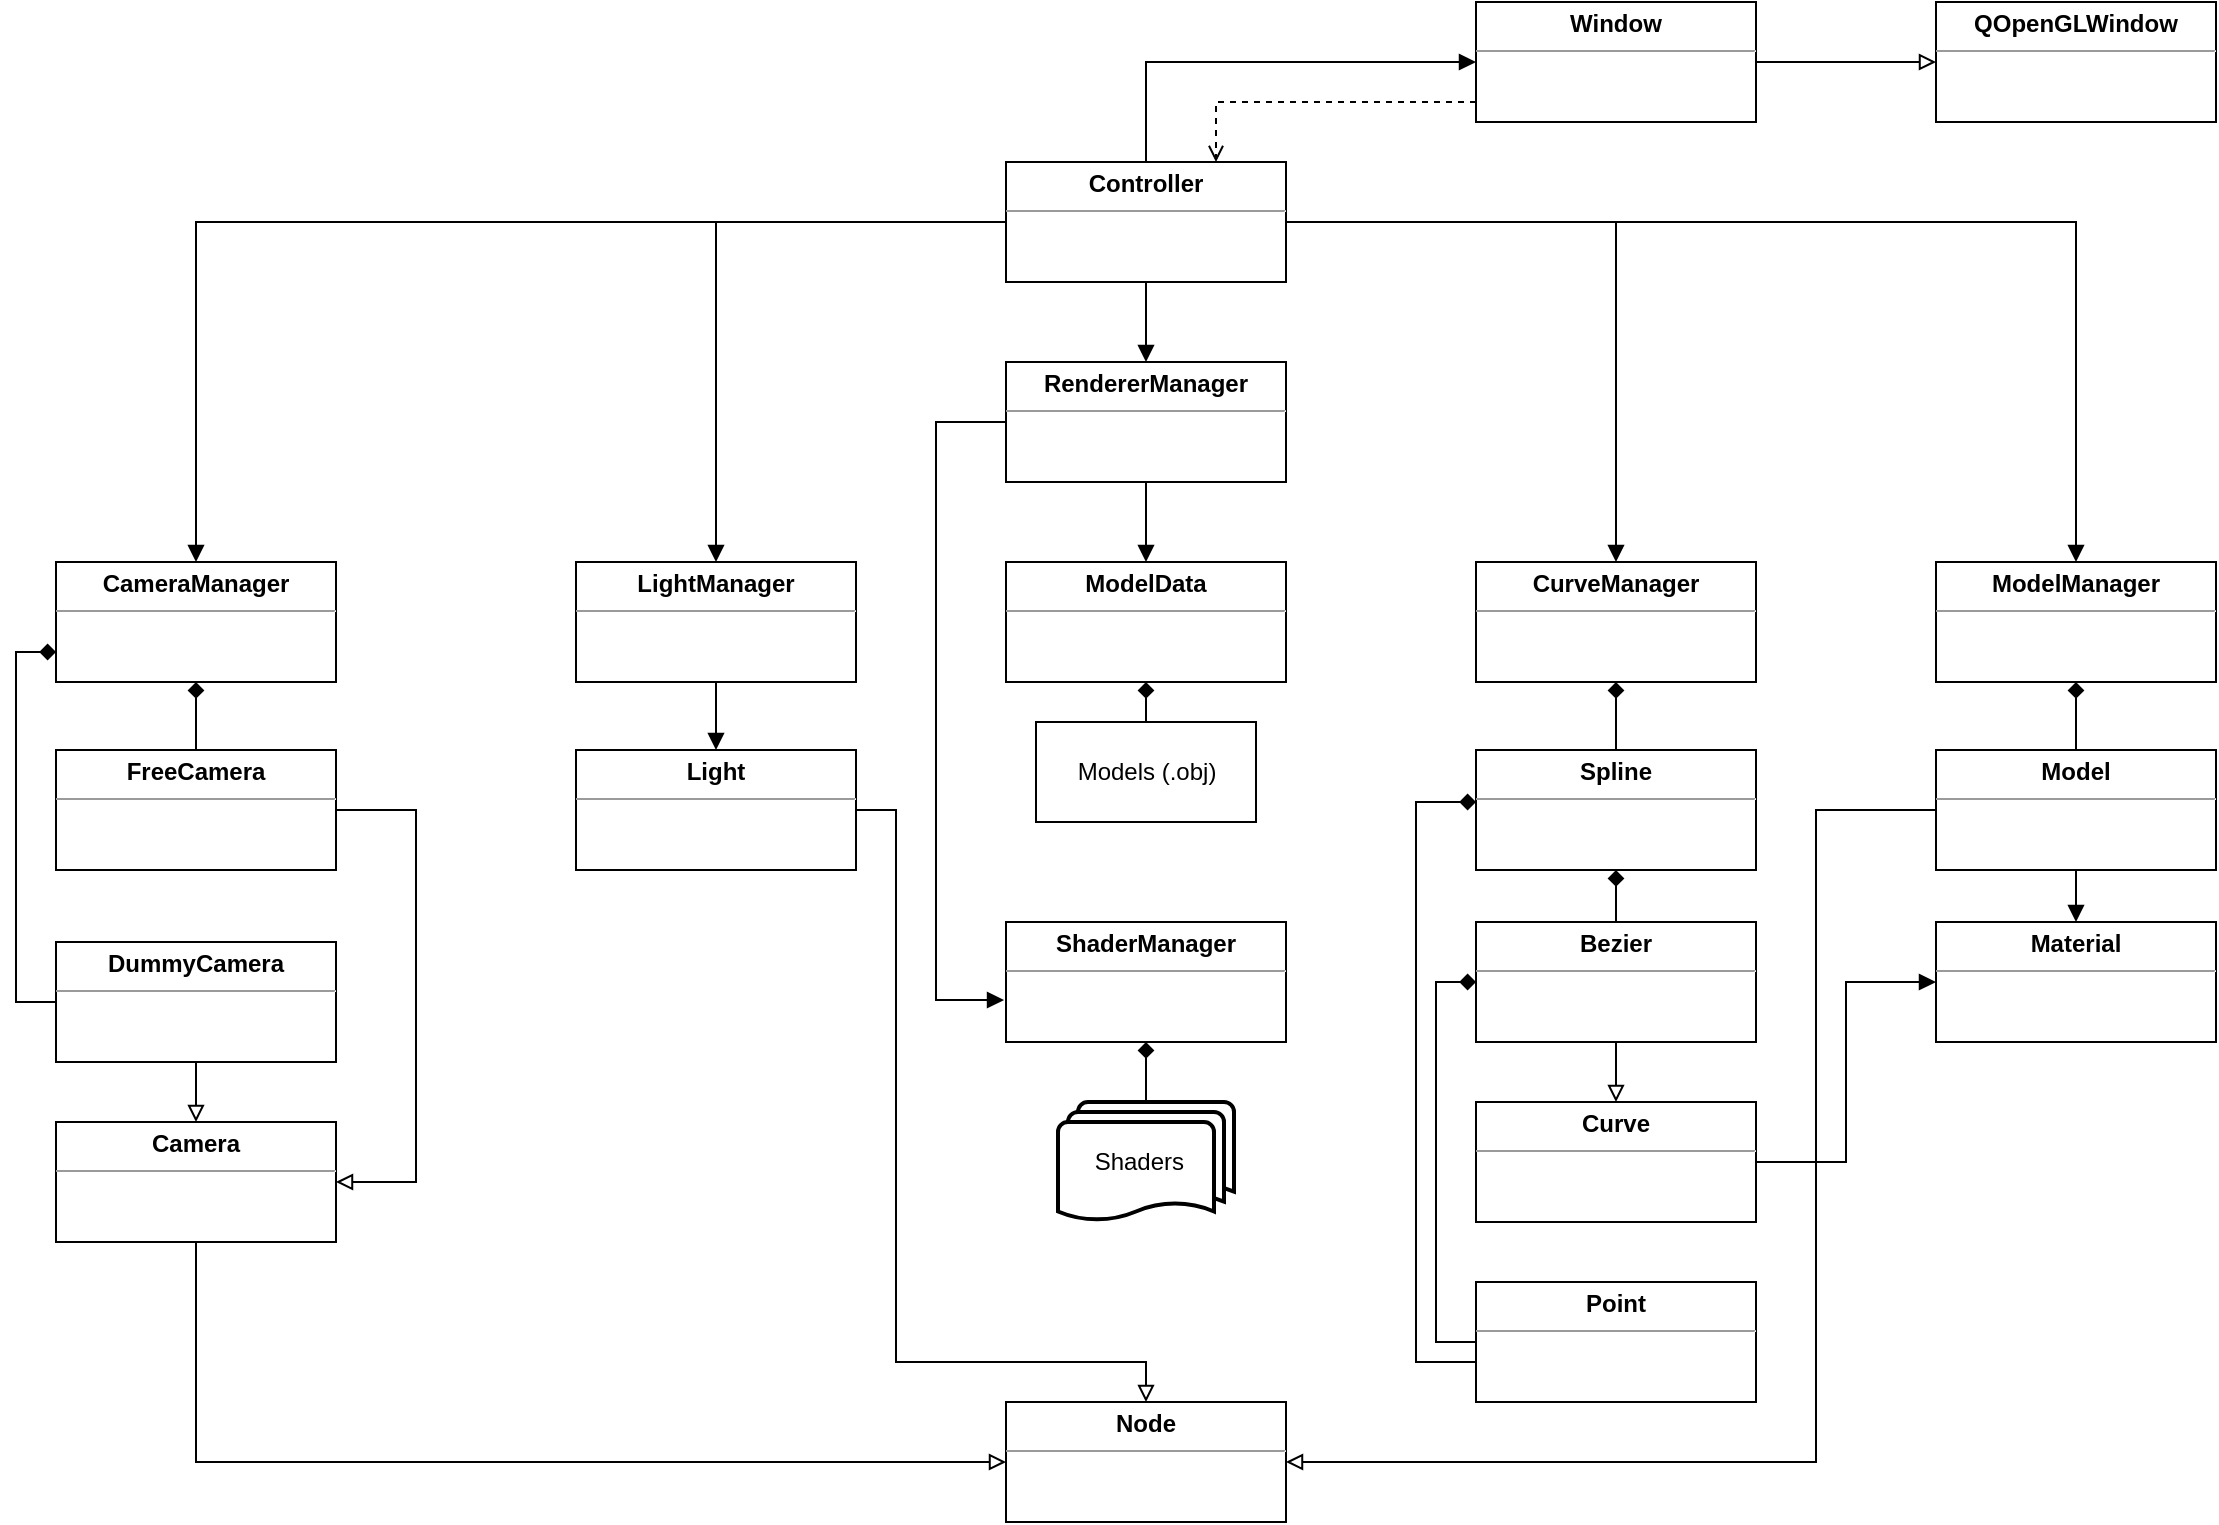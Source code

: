<mxfile version="20.2.3" type="device"><diagram id="GM99jx9wQHRKzTfztgIq" name="Page-1"><mxGraphModel dx="2031" dy="996" grid="1" gridSize="10" guides="1" tooltips="1" connect="1" arrows="1" fold="1" page="1" pageScale="1" pageWidth="1169" pageHeight="827" background="#FFFFFF" math="0" shadow="0"><root><mxCell id="0"/><mxCell id="1" parent="0"/><mxCell id="d109WHA6oSPCBUzABsdB-7" style="edgeStyle=orthogonalEdgeStyle;rounded=0;orthogonalLoop=1;jettySize=auto;html=1;endArrow=block;endFill=1;" parent="1" source="d109WHA6oSPCBUzABsdB-4" edge="1"><mxGeometry relative="1" as="geometry"><mxPoint x="750" y="70" as="targetPoint"/><Array as="points"><mxPoint x="710" y="70"/><mxPoint x="710" y="70"/></Array></mxGeometry></mxCell><mxCell id="d109WHA6oSPCBUzABsdB-23" style="edgeStyle=orthogonalEdgeStyle;rounded=0;orthogonalLoop=1;jettySize=auto;html=1;entryX=0.5;entryY=0;entryDx=0;entryDy=0;endArrow=block;endFill=1;" parent="1" source="d109WHA6oSPCBUzABsdB-4" target="d109WHA6oSPCBUzABsdB-18" edge="1"><mxGeometry relative="1" as="geometry"/></mxCell><mxCell id="d109WHA6oSPCBUzABsdB-24" style="edgeStyle=orthogonalEdgeStyle;rounded=0;orthogonalLoop=1;jettySize=auto;html=1;endArrow=block;endFill=1;" parent="1" source="d109WHA6oSPCBUzABsdB-4" target="d109WHA6oSPCBUzABsdB-14" edge="1"><mxGeometry relative="1" as="geometry"/></mxCell><mxCell id="d109WHA6oSPCBUzABsdB-25" style="edgeStyle=orthogonalEdgeStyle;rounded=0;orthogonalLoop=1;jettySize=auto;html=1;entryX=0.5;entryY=0;entryDx=0;entryDy=0;endArrow=block;endFill=1;" parent="1" source="d109WHA6oSPCBUzABsdB-4" target="d109WHA6oSPCBUzABsdB-13" edge="1"><mxGeometry relative="1" as="geometry"/></mxCell><mxCell id="d109WHA6oSPCBUzABsdB-28" style="edgeStyle=orthogonalEdgeStyle;rounded=0;orthogonalLoop=1;jettySize=auto;html=1;entryX=0.5;entryY=0;entryDx=0;entryDy=0;endArrow=block;endFill=1;" parent="1" source="d109WHA6oSPCBUzABsdB-4" target="d109WHA6oSPCBUzABsdB-16" edge="1"><mxGeometry relative="1" as="geometry"/></mxCell><mxCell id="d109WHA6oSPCBUzABsdB-29" style="edgeStyle=orthogonalEdgeStyle;rounded=0;orthogonalLoop=1;jettySize=auto;html=1;endArrow=block;endFill=1;" parent="1" source="d109WHA6oSPCBUzABsdB-4" target="d109WHA6oSPCBUzABsdB-15" edge="1"><mxGeometry relative="1" as="geometry"/></mxCell><mxCell id="d109WHA6oSPCBUzABsdB-4" value="&lt;p style=&quot;margin:0px;margin-top:4px;text-align:center;&quot;&gt;&lt;b&gt;Controller&lt;/b&gt;&lt;/p&gt;&lt;hr size=&quot;1&quot;&gt;&lt;div style=&quot;height:2px;&quot;&gt;&lt;/div&gt;" style="verticalAlign=top;align=left;overflow=fill;fontSize=12;fontFamily=Helvetica;html=1;rounded=0;" parent="1" vertex="1"><mxGeometry x="515" y="120" width="140" height="60" as="geometry"/></mxCell><mxCell id="d109WHA6oSPCBUzABsdB-8" style="edgeStyle=orthogonalEdgeStyle;rounded=0;orthogonalLoop=1;jettySize=auto;html=1;entryX=0;entryY=0.5;entryDx=0;entryDy=0;endArrow=block;endFill=0;" parent="1" source="d109WHA6oSPCBUzABsdB-5" target="d109WHA6oSPCBUzABsdB-6" edge="1"><mxGeometry relative="1" as="geometry"/></mxCell><mxCell id="d109WHA6oSPCBUzABsdB-27" style="edgeStyle=orthogonalEdgeStyle;rounded=0;orthogonalLoop=1;jettySize=auto;html=1;entryX=0.75;entryY=0;entryDx=0;entryDy=0;endArrow=open;endFill=0;dashed=1;" parent="1" source="d109WHA6oSPCBUzABsdB-5" target="d109WHA6oSPCBUzABsdB-4" edge="1"><mxGeometry relative="1" as="geometry"><Array as="points"><mxPoint x="620" y="90"/></Array></mxGeometry></mxCell><mxCell id="d109WHA6oSPCBUzABsdB-5" value="&lt;p style=&quot;margin:0px;margin-top:4px;text-align:center;&quot;&gt;&lt;b&gt;Window&lt;/b&gt;&lt;/p&gt;&lt;hr size=&quot;1&quot;&gt;&lt;div style=&quot;height:2px;&quot;&gt;&lt;/div&gt;" style="verticalAlign=top;align=left;overflow=fill;fontSize=12;fontFamily=Helvetica;html=1;rounded=0;" parent="1" vertex="1"><mxGeometry x="750" y="40" width="140" height="60" as="geometry"/></mxCell><mxCell id="d109WHA6oSPCBUzABsdB-6" value="&lt;p style=&quot;margin:0px;margin-top:4px;text-align:center;&quot;&gt;&lt;b&gt;QOpenGLWindow&lt;/b&gt;&lt;br&gt;&lt;/p&gt;&lt;hr size=&quot;1&quot;&gt;&lt;div style=&quot;height:2px;&quot;&gt;&lt;/div&gt;" style="verticalAlign=top;align=left;overflow=fill;fontSize=12;fontFamily=Helvetica;html=1;rounded=0;" parent="1" vertex="1"><mxGeometry x="980" y="40" width="140" height="60" as="geometry"/></mxCell><mxCell id="d109WHA6oSPCBUzABsdB-13" value="&lt;p style=&quot;margin:0px;margin-top:4px;text-align:center;&quot;&gt;&lt;b&gt;CameraManager&lt;/b&gt;&lt;/p&gt;&lt;hr size=&quot;1&quot;&gt;&lt;div style=&quot;height:2px;&quot;&gt;&lt;/div&gt;" style="verticalAlign=top;align=left;overflow=fill;fontSize=12;fontFamily=Helvetica;html=1;rounded=0;" parent="1" vertex="1"><mxGeometry x="40" y="320" width="140" height="60" as="geometry"/></mxCell><mxCell id="d109WHA6oSPCBUzABsdB-45" value="" style="edgeStyle=orthogonalEdgeStyle;rounded=0;orthogonalLoop=1;jettySize=auto;html=1;endArrow=block;endFill=1;" parent="1" source="d109WHA6oSPCBUzABsdB-14" target="d109WHA6oSPCBUzABsdB-42" edge="1"><mxGeometry relative="1" as="geometry"/></mxCell><mxCell id="d109WHA6oSPCBUzABsdB-14" value="&lt;p style=&quot;margin:0px;margin-top:4px;text-align:center;&quot;&gt;&lt;b&gt;LightManager&lt;/b&gt;&lt;/p&gt;&lt;hr size=&quot;1&quot;&gt;&lt;div style=&quot;height:2px;&quot;&gt;&lt;/div&gt;" style="verticalAlign=top;align=left;overflow=fill;fontSize=12;fontFamily=Helvetica;html=1;rounded=0;" parent="1" vertex="1"><mxGeometry x="300" y="320" width="140" height="60" as="geometry"/></mxCell><mxCell id="d109WHA6oSPCBUzABsdB-15" value="&lt;p style=&quot;margin:0px;margin-top:4px;text-align:center;&quot;&gt;&lt;b&gt;ModelManager&lt;/b&gt;&lt;/p&gt;&lt;hr size=&quot;1&quot;&gt;&lt;div style=&quot;height:2px;&quot;&gt;&lt;/div&gt;" style="verticalAlign=top;align=left;overflow=fill;fontSize=12;fontFamily=Helvetica;html=1;rounded=0;" parent="1" vertex="1"><mxGeometry x="980" y="320" width="140" height="60" as="geometry"/></mxCell><mxCell id="d109WHA6oSPCBUzABsdB-16" value="&lt;p style=&quot;margin:0px;margin-top:4px;text-align:center;&quot;&gt;&lt;b&gt;CurveManager&lt;/b&gt;&lt;/p&gt;&lt;hr size=&quot;1&quot;&gt;&lt;div style=&quot;height:2px;&quot;&gt;&lt;/div&gt;" style="verticalAlign=top;align=left;overflow=fill;fontSize=12;fontFamily=Helvetica;html=1;rounded=0;" parent="1" vertex="1"><mxGeometry x="750" y="320" width="140" height="60" as="geometry"/></mxCell><mxCell id="d109WHA6oSPCBUzABsdB-48" style="edgeStyle=orthogonalEdgeStyle;rounded=0;orthogonalLoop=1;jettySize=auto;html=1;endArrow=block;endFill=1;" parent="1" source="d109WHA6oSPCBUzABsdB-18" target="d109WHA6oSPCBUzABsdB-46" edge="1"><mxGeometry relative="1" as="geometry"/></mxCell><mxCell id="d109WHA6oSPCBUzABsdB-54" style="edgeStyle=orthogonalEdgeStyle;rounded=0;orthogonalLoop=1;jettySize=auto;html=1;entryX=-0.007;entryY=0.65;entryDx=0;entryDy=0;entryPerimeter=0;endArrow=block;endFill=1;" parent="1" source="d109WHA6oSPCBUzABsdB-18" target="d109WHA6oSPCBUzABsdB-47" edge="1"><mxGeometry relative="1" as="geometry"><Array as="points"><mxPoint x="480" y="250"/><mxPoint x="480" y="539"/></Array></mxGeometry></mxCell><mxCell id="d109WHA6oSPCBUzABsdB-18" value="&lt;p style=&quot;margin:0px;margin-top:4px;text-align:center;&quot;&gt;&lt;b&gt;RendererManager&lt;/b&gt;&lt;/p&gt;&lt;hr size=&quot;1&quot;&gt;&lt;div style=&quot;height:2px;&quot;&gt;&lt;/div&gt;" style="verticalAlign=top;align=left;overflow=fill;fontSize=12;fontFamily=Helvetica;html=1;rounded=0;" parent="1" vertex="1"><mxGeometry x="515" y="220" width="140" height="60" as="geometry"/></mxCell><mxCell id="d109WHA6oSPCBUzABsdB-34" style="edgeStyle=orthogonalEdgeStyle;rounded=0;orthogonalLoop=1;jettySize=auto;html=1;entryX=0.5;entryY=1;entryDx=0;entryDy=0;endArrow=diamond;endFill=1;" parent="1" source="d109WHA6oSPCBUzABsdB-30" target="d109WHA6oSPCBUzABsdB-13" edge="1"><mxGeometry relative="1" as="geometry"/></mxCell><mxCell id="d109WHA6oSPCBUzABsdB-40" style="edgeStyle=orthogonalEdgeStyle;rounded=0;orthogonalLoop=1;jettySize=auto;html=1;entryX=1;entryY=0.5;entryDx=0;entryDy=0;endArrow=block;endFill=0;" parent="1" source="d109WHA6oSPCBUzABsdB-30" target="d109WHA6oSPCBUzABsdB-36" edge="1"><mxGeometry relative="1" as="geometry"><Array as="points"><mxPoint x="220" y="444"/><mxPoint x="220" y="630"/></Array></mxGeometry></mxCell><mxCell id="d109WHA6oSPCBUzABsdB-30" value="&lt;p style=&quot;margin:0px;margin-top:4px;text-align:center;&quot;&gt;&lt;b&gt;FreeCamera&lt;/b&gt;&lt;/p&gt;&lt;hr size=&quot;1&quot;&gt;&lt;div style=&quot;height:2px;&quot;&gt;&lt;/div&gt;" style="verticalAlign=top;align=left;overflow=fill;fontSize=12;fontFamily=Helvetica;html=1;rounded=0;" parent="1" vertex="1"><mxGeometry x="40" y="414" width="140" height="60" as="geometry"/></mxCell><mxCell id="d109WHA6oSPCBUzABsdB-35" style="edgeStyle=orthogonalEdgeStyle;rounded=0;orthogonalLoop=1;jettySize=auto;html=1;entryX=0;entryY=0.75;entryDx=0;entryDy=0;endArrow=diamond;endFill=1;" parent="1" source="d109WHA6oSPCBUzABsdB-31" target="d109WHA6oSPCBUzABsdB-13" edge="1"><mxGeometry relative="1" as="geometry"><Array as="points"><mxPoint x="20" y="540"/><mxPoint x="20" y="365"/></Array></mxGeometry></mxCell><mxCell id="d109WHA6oSPCBUzABsdB-81" value="" style="edgeStyle=orthogonalEdgeStyle;rounded=0;orthogonalLoop=1;jettySize=auto;html=1;startArrow=none;startFill=0;endArrow=block;endFill=0;" parent="1" source="d109WHA6oSPCBUzABsdB-31" target="d109WHA6oSPCBUzABsdB-36" edge="1"><mxGeometry relative="1" as="geometry"/></mxCell><mxCell id="d109WHA6oSPCBUzABsdB-31" value="&lt;p style=&quot;margin:0px;margin-top:4px;text-align:center;&quot;&gt;&lt;b&gt;DummyCamera&lt;/b&gt;&lt;/p&gt;&lt;hr size=&quot;1&quot;&gt;&lt;div style=&quot;height:2px;&quot;&gt;&lt;/div&gt;" style="verticalAlign=top;align=left;overflow=fill;fontSize=12;fontFamily=Helvetica;html=1;rounded=0;" parent="1" vertex="1"><mxGeometry x="40" y="510" width="140" height="60" as="geometry"/></mxCell><mxCell id="d109WHA6oSPCBUzABsdB-70" style="edgeStyle=orthogonalEdgeStyle;rounded=0;orthogonalLoop=1;jettySize=auto;html=1;startArrow=none;startFill=0;endArrow=block;endFill=0;" parent="1" source="d109WHA6oSPCBUzABsdB-36" target="d109WHA6oSPCBUzABsdB-55" edge="1"><mxGeometry relative="1" as="geometry"><Array as="points"><mxPoint x="110" y="770"/></Array></mxGeometry></mxCell><mxCell id="d109WHA6oSPCBUzABsdB-36" value="&lt;p style=&quot;margin:0px;margin-top:4px;text-align:center;&quot;&gt;&lt;b&gt;Camera&lt;/b&gt;&lt;/p&gt;&lt;hr size=&quot;1&quot;&gt;&lt;div style=&quot;height:2px;&quot;&gt;&lt;/div&gt;" style="verticalAlign=top;align=left;overflow=fill;fontSize=12;fontFamily=Helvetica;html=1;rounded=0;" parent="1" vertex="1"><mxGeometry x="40" y="600" width="140" height="60" as="geometry"/></mxCell><mxCell id="d109WHA6oSPCBUzABsdB-73" style="edgeStyle=orthogonalEdgeStyle;rounded=0;orthogonalLoop=1;jettySize=auto;html=1;startArrow=none;startFill=0;endArrow=block;endFill=0;" parent="1" source="d109WHA6oSPCBUzABsdB-42" target="d109WHA6oSPCBUzABsdB-55" edge="1"><mxGeometry relative="1" as="geometry"><Array as="points"><mxPoint x="460" y="444"/><mxPoint x="460" y="720"/><mxPoint x="585" y="720"/></Array></mxGeometry></mxCell><mxCell id="d109WHA6oSPCBUzABsdB-42" value="&lt;p style=&quot;margin:0px;margin-top:4px;text-align:center;&quot;&gt;&lt;b&gt;Light&lt;/b&gt;&lt;/p&gt;&lt;hr size=&quot;1&quot;&gt;&lt;div style=&quot;height:2px;&quot;&gt;&lt;/div&gt;" style="verticalAlign=top;align=left;overflow=fill;fontSize=12;fontFamily=Helvetica;html=1;rounded=0;" parent="1" vertex="1"><mxGeometry x="300" y="414" width="140" height="60" as="geometry"/></mxCell><mxCell id="d109WHA6oSPCBUzABsdB-46" value="&lt;p style=&quot;margin:0px;margin-top:4px;text-align:center;&quot;&gt;&lt;b&gt;ModelData&lt;/b&gt;&lt;/p&gt;&lt;hr size=&quot;1&quot;&gt;&lt;div style=&quot;height:2px;&quot;&gt;&lt;/div&gt;" style="verticalAlign=top;align=left;overflow=fill;fontSize=12;fontFamily=Helvetica;html=1;rounded=0;" parent="1" vertex="1"><mxGeometry x="515" y="320" width="140" height="60" as="geometry"/></mxCell><mxCell id="d109WHA6oSPCBUzABsdB-47" value="&lt;p style=&quot;margin:0px;margin-top:4px;text-align:center;&quot;&gt;&lt;b&gt;ShaderManager&lt;/b&gt;&lt;/p&gt;&lt;hr size=&quot;1&quot;&gt;&lt;div style=&quot;height:2px;&quot;&gt;&lt;/div&gt;" style="verticalAlign=top;align=left;overflow=fill;fontSize=12;fontFamily=Helvetica;html=1;rounded=0;" parent="1" vertex="1"><mxGeometry x="515" y="500" width="140" height="60" as="geometry"/></mxCell><mxCell id="d109WHA6oSPCBUzABsdB-53" style="edgeStyle=orthogonalEdgeStyle;rounded=0;orthogonalLoop=1;jettySize=auto;html=1;entryX=0.5;entryY=1;entryDx=0;entryDy=0;endArrow=diamond;endFill=1;" parent="1" source="d109WHA6oSPCBUzABsdB-50" target="d109WHA6oSPCBUzABsdB-47" edge="1"><mxGeometry relative="1" as="geometry"/></mxCell><mxCell id="d109WHA6oSPCBUzABsdB-50" value="Shaders&amp;nbsp;&amp;nbsp;" style="strokeWidth=2;html=1;shape=mxgraph.flowchart.multi-document;whiteSpace=wrap;rounded=0;" parent="1" vertex="1"><mxGeometry x="541" y="590" width="88" height="60" as="geometry"/></mxCell><mxCell id="d109WHA6oSPCBUzABsdB-52" style="edgeStyle=orthogonalEdgeStyle;rounded=0;orthogonalLoop=1;jettySize=auto;html=1;entryX=0.5;entryY=1;entryDx=0;entryDy=0;endArrow=diamond;endFill=1;" parent="1" source="d109WHA6oSPCBUzABsdB-51" target="d109WHA6oSPCBUzABsdB-46" edge="1"><mxGeometry relative="1" as="geometry"/></mxCell><mxCell id="d109WHA6oSPCBUzABsdB-51" value="Models (.obj)" style="html=1;rounded=0;" parent="1" vertex="1"><mxGeometry x="530" y="400" width="110" height="50" as="geometry"/></mxCell><mxCell id="d109WHA6oSPCBUzABsdB-55" value="&lt;p style=&quot;margin:0px;margin-top:4px;text-align:center;&quot;&gt;&lt;b&gt;Node&lt;/b&gt;&lt;/p&gt;&lt;hr size=&quot;1&quot;&gt;&lt;div style=&quot;height:2px;&quot;&gt;&lt;/div&gt;" style="verticalAlign=top;align=left;overflow=fill;fontSize=12;fontFamily=Helvetica;html=1;rounded=0;" parent="1" vertex="1"><mxGeometry x="515" y="740" width="140" height="60" as="geometry"/></mxCell><mxCell id="d109WHA6oSPCBUzABsdB-68" style="edgeStyle=orthogonalEdgeStyle;rounded=0;orthogonalLoop=1;jettySize=auto;html=1;entryX=0.5;entryY=0;entryDx=0;entryDy=0;startArrow=none;startFill=0;endArrow=block;endFill=1;" parent="1" source="d109WHA6oSPCBUzABsdB-56" target="d109WHA6oSPCBUzABsdB-62" edge="1"><mxGeometry relative="1" as="geometry"/></mxCell><mxCell id="d109WHA6oSPCBUzABsdB-69" style="edgeStyle=orthogonalEdgeStyle;rounded=0;orthogonalLoop=1;jettySize=auto;html=1;entryX=0.5;entryY=1;entryDx=0;entryDy=0;startArrow=none;startFill=0;endArrow=diamond;endFill=1;" parent="1" source="d109WHA6oSPCBUzABsdB-56" target="d109WHA6oSPCBUzABsdB-15" edge="1"><mxGeometry relative="1" as="geometry"/></mxCell><mxCell id="d109WHA6oSPCBUzABsdB-72" style="edgeStyle=orthogonalEdgeStyle;rounded=0;orthogonalLoop=1;jettySize=auto;html=1;startArrow=none;startFill=0;endArrow=block;endFill=0;entryX=1;entryY=0.5;entryDx=0;entryDy=0;" parent="1" source="d109WHA6oSPCBUzABsdB-56" target="d109WHA6oSPCBUzABsdB-55" edge="1"><mxGeometry relative="1" as="geometry"><mxPoint x="690" y="770" as="targetPoint"/><Array as="points"><mxPoint x="920" y="444"/><mxPoint x="920" y="770"/></Array></mxGeometry></mxCell><mxCell id="d109WHA6oSPCBUzABsdB-56" value="&lt;p style=&quot;margin:0px;margin-top:4px;text-align:center;&quot;&gt;&lt;span&gt;Model&lt;/span&gt;&lt;/p&gt;&lt;hr size=&quot;1&quot;&gt;&lt;div style=&quot;height:2px;&quot;&gt;&lt;/div&gt;" style="verticalAlign=top;align=left;overflow=fill;fontSize=12;fontFamily=Helvetica;html=1;fontStyle=1;rounded=0;" parent="1" vertex="1"><mxGeometry x="980" y="414" width="140" height="60" as="geometry"/></mxCell><mxCell id="d109WHA6oSPCBUzABsdB-60" value="" style="edgeStyle=orthogonalEdgeStyle;rounded=0;orthogonalLoop=1;jettySize=auto;html=1;endArrow=diamond;endFill=1;" parent="1" source="d109WHA6oSPCBUzABsdB-57" target="d109WHA6oSPCBUzABsdB-58" edge="1"><mxGeometry relative="1" as="geometry"/></mxCell><mxCell id="d109WHA6oSPCBUzABsdB-63" value="" style="edgeStyle=orthogonalEdgeStyle;rounded=0;orthogonalLoop=1;jettySize=auto;html=1;endArrow=block;endFill=0;" parent="1" source="d109WHA6oSPCBUzABsdB-57" target="d109WHA6oSPCBUzABsdB-61" edge="1"><mxGeometry relative="1" as="geometry"/></mxCell><mxCell id="d109WHA6oSPCBUzABsdB-57" value="&lt;p style=&quot;margin:0px;margin-top:4px;text-align:center;&quot;&gt;&lt;b&gt;Bezier&lt;/b&gt;&lt;/p&gt;&lt;hr size=&quot;1&quot;&gt;&lt;div style=&quot;height:2px;&quot;&gt;&lt;/div&gt;" style="verticalAlign=top;align=left;overflow=fill;fontSize=12;fontFamily=Helvetica;html=1;rounded=0;" parent="1" vertex="1"><mxGeometry x="750" y="500" width="140" height="60" as="geometry"/></mxCell><mxCell id="d109WHA6oSPCBUzABsdB-59" value="" style="edgeStyle=orthogonalEdgeStyle;rounded=0;orthogonalLoop=1;jettySize=auto;html=1;endArrow=diamond;endFill=1;" parent="1" source="d109WHA6oSPCBUzABsdB-58" target="d109WHA6oSPCBUzABsdB-16" edge="1"><mxGeometry relative="1" as="geometry"/></mxCell><mxCell id="d109WHA6oSPCBUzABsdB-58" value="&lt;p style=&quot;margin:0px;margin-top:4px;text-align:center;&quot;&gt;&lt;b&gt;Spline&lt;/b&gt;&lt;/p&gt;&lt;hr size=&quot;1&quot;&gt;&lt;div style=&quot;height:2px;&quot;&gt;&lt;/div&gt;" style="verticalAlign=top;align=left;overflow=fill;fontSize=12;fontFamily=Helvetica;html=1;rounded=0;" parent="1" vertex="1"><mxGeometry x="750" y="414" width="140" height="60" as="geometry"/></mxCell><mxCell id="d109WHA6oSPCBUzABsdB-67" style="edgeStyle=orthogonalEdgeStyle;rounded=0;orthogonalLoop=1;jettySize=auto;html=1;entryX=0;entryY=0.5;entryDx=0;entryDy=0;endArrow=block;endFill=1;" parent="1" source="d109WHA6oSPCBUzABsdB-61" target="d109WHA6oSPCBUzABsdB-62" edge="1"><mxGeometry relative="1" as="geometry"/></mxCell><mxCell id="d109WHA6oSPCBUzABsdB-61" value="&lt;p style=&quot;margin:0px;margin-top:4px;text-align:center;&quot;&gt;&lt;b&gt;Curve&lt;/b&gt;&lt;/p&gt;&lt;hr size=&quot;1&quot;&gt;&lt;div style=&quot;height:2px;&quot;&gt;&lt;/div&gt;" style="verticalAlign=top;align=left;overflow=fill;fontSize=12;fontFamily=Helvetica;html=1;rounded=0;" parent="1" vertex="1"><mxGeometry x="750" y="590" width="140" height="60" as="geometry"/></mxCell><mxCell id="d109WHA6oSPCBUzABsdB-62" value="&lt;p style=&quot;margin:0px;margin-top:4px;text-align:center;&quot;&gt;&lt;b&gt;Material&lt;/b&gt;&lt;/p&gt;&lt;hr size=&quot;1&quot;&gt;&lt;div style=&quot;height:2px;&quot;&gt;&lt;/div&gt;" style="verticalAlign=top;align=left;overflow=fill;fontSize=12;fontFamily=Helvetica;html=1;rounded=0;" parent="1" vertex="1"><mxGeometry x="980" y="500" width="140" height="60" as="geometry"/></mxCell><mxCell id="d109WHA6oSPCBUzABsdB-79" style="edgeStyle=orthogonalEdgeStyle;rounded=0;orthogonalLoop=1;jettySize=auto;html=1;entryX=0;entryY=0.5;entryDx=0;entryDy=0;startArrow=none;startFill=0;endArrow=diamond;endFill=1;" parent="1" source="d109WHA6oSPCBUzABsdB-74" target="d109WHA6oSPCBUzABsdB-57" edge="1"><mxGeometry relative="1" as="geometry"><Array as="points"><mxPoint x="730" y="710"/><mxPoint x="730" y="530"/></Array></mxGeometry></mxCell><mxCell id="d109WHA6oSPCBUzABsdB-80" style="edgeStyle=orthogonalEdgeStyle;rounded=0;orthogonalLoop=1;jettySize=auto;html=1;entryX=0;entryY=0.433;entryDx=0;entryDy=0;entryPerimeter=0;startArrow=none;startFill=0;endArrow=diamond;endFill=1;" parent="1" source="d109WHA6oSPCBUzABsdB-74" target="d109WHA6oSPCBUzABsdB-58" edge="1"><mxGeometry relative="1" as="geometry"><Array as="points"><mxPoint x="720" y="720"/><mxPoint x="720" y="440"/></Array></mxGeometry></mxCell><mxCell id="d109WHA6oSPCBUzABsdB-74" value="&lt;p style=&quot;margin:0px;margin-top:4px;text-align:center;&quot;&gt;&lt;b&gt;Point&lt;/b&gt;&lt;/p&gt;&lt;hr size=&quot;1&quot;&gt;&lt;div style=&quot;height:2px;&quot;&gt;&lt;/div&gt;" style="verticalAlign=top;align=left;overflow=fill;fontSize=12;fontFamily=Helvetica;html=1;rounded=0;" parent="1" vertex="1"><mxGeometry x="750" y="680" width="140" height="60" as="geometry"/></mxCell></root></mxGraphModel></diagram></mxfile>